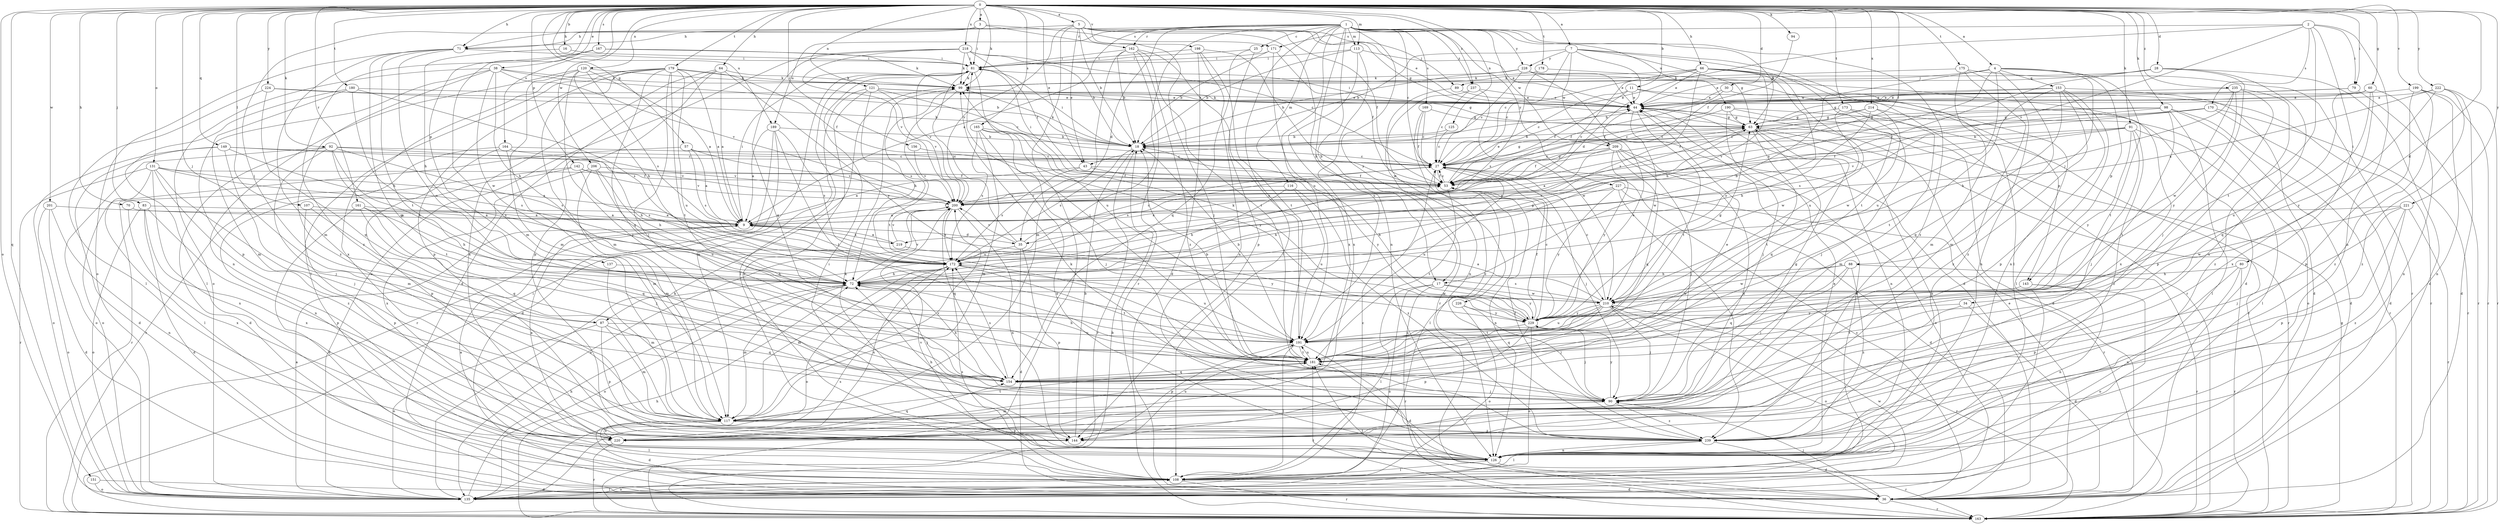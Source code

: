 strict digraph  {
0;
1;
2;
3;
4;
5;
7;
9;
11;
16;
17;
18;
25;
27;
28;
30;
34;
35;
36;
38;
43;
44;
53;
57;
60;
63;
64;
66;
70;
71;
72;
79;
80;
81;
83;
87;
88;
89;
90;
91;
92;
94;
98;
99;
107;
108;
113;
116;
117;
120;
121;
125;
126;
131;
135;
137;
142;
143;
144;
149;
151;
153;
154;
156;
161;
162;
163;
164;
165;
167;
169;
170;
171;
172;
173;
175;
178;
179;
180;
181;
189;
190;
191;
198;
199;
200;
201;
206;
209;
210;
214;
218;
219;
220;
221;
222;
224;
226;
227;
228;
229;
235;
237;
239;
0 -> 3  [label=a];
0 -> 4  [label=a];
0 -> 5  [label=a];
0 -> 7  [label=a];
0 -> 11  [label=b];
0 -> 16  [label=b];
0 -> 28  [label=d];
0 -> 30  [label=d];
0 -> 34  [label=d];
0 -> 38  [label=e];
0 -> 43  [label=e];
0 -> 53  [label=f];
0 -> 57  [label=g];
0 -> 60  [label=g];
0 -> 64  [label=h];
0 -> 66  [label=h];
0 -> 70  [label=h];
0 -> 71  [label=h];
0 -> 79  [label=i];
0 -> 83  [label=j];
0 -> 87  [label=j];
0 -> 91  [label=k];
0 -> 92  [label=k];
0 -> 94  [label=k];
0 -> 98  [label=k];
0 -> 99  [label=k];
0 -> 107  [label=l];
0 -> 113  [label=m];
0 -> 120  [label=n];
0 -> 121  [label=n];
0 -> 125  [label=n];
0 -> 131  [label=o];
0 -> 135  [label=o];
0 -> 137  [label=p];
0 -> 142  [label=p];
0 -> 149  [label=q];
0 -> 151  [label=q];
0 -> 156  [label=r];
0 -> 161  [label=r];
0 -> 164  [label=s];
0 -> 165  [label=s];
0 -> 167  [label=s];
0 -> 173  [label=t];
0 -> 175  [label=t];
0 -> 178  [label=t];
0 -> 179  [label=t];
0 -> 180  [label=t];
0 -> 189  [label=u];
0 -> 198  [label=v];
0 -> 199  [label=v];
0 -> 201  [label=w];
0 -> 206  [label=w];
0 -> 214  [label=x];
0 -> 218  [label=x];
0 -> 221  [label=y];
0 -> 222  [label=y];
0 -> 224  [label=y];
0 -> 235  [label=z];
0 -> 237  [label=z];
1 -> 9  [label=a];
1 -> 17  [label=b];
1 -> 25  [label=c];
1 -> 27  [label=c];
1 -> 35  [label=d];
1 -> 63  [label=g];
1 -> 71  [label=h];
1 -> 87  [label=j];
1 -> 108  [label=l];
1 -> 113  [label=m];
1 -> 116  [label=m];
1 -> 126  [label=n];
1 -> 162  [label=r];
1 -> 169  [label=s];
1 -> 189  [label=u];
1 -> 190  [label=u];
1 -> 191  [label=u];
1 -> 209  [label=w];
1 -> 226  [label=y];
1 -> 227  [label=y];
1 -> 228  [label=y];
1 -> 237  [label=z];
1 -> 239  [label=z];
2 -> 43  [label=e];
2 -> 79  [label=i];
2 -> 80  [label=i];
2 -> 126  [label=n];
2 -> 170  [label=s];
2 -> 171  [label=s];
2 -> 181  [label=t];
2 -> 200  [label=v];
3 -> 71  [label=h];
3 -> 81  [label=i];
3 -> 87  [label=j];
3 -> 162  [label=r];
3 -> 171  [label=s];
4 -> 17  [label=b];
4 -> 88  [label=j];
4 -> 89  [label=j];
4 -> 117  [label=m];
4 -> 143  [label=p];
4 -> 153  [label=q];
4 -> 181  [label=t];
4 -> 191  [label=u];
4 -> 219  [label=x];
5 -> 17  [label=b];
5 -> 18  [label=b];
5 -> 43  [label=e];
5 -> 44  [label=e];
5 -> 53  [label=f];
5 -> 63  [label=g];
5 -> 71  [label=h];
5 -> 89  [label=j];
5 -> 90  [label=j];
5 -> 163  [label=r];
5 -> 200  [label=v];
7 -> 18  [label=b];
7 -> 27  [label=c];
7 -> 35  [label=d];
7 -> 63  [label=g];
7 -> 108  [label=l];
7 -> 181  [label=t];
7 -> 209  [label=w];
7 -> 228  [label=y];
9 -> 35  [label=d];
9 -> 53  [label=f];
9 -> 81  [label=i];
9 -> 219  [label=x];
11 -> 27  [label=c];
11 -> 44  [label=e];
11 -> 53  [label=f];
11 -> 143  [label=p];
11 -> 163  [label=r];
16 -> 72  [label=h];
16 -> 81  [label=i];
17 -> 108  [label=l];
17 -> 135  [label=o];
17 -> 163  [label=r];
17 -> 210  [label=w];
17 -> 229  [label=y];
18 -> 27  [label=c];
18 -> 81  [label=i];
18 -> 99  [label=k];
18 -> 163  [label=r];
18 -> 172  [label=s];
25 -> 81  [label=i];
25 -> 144  [label=p];
25 -> 154  [label=q];
27 -> 53  [label=f];
27 -> 63  [label=g];
27 -> 90  [label=j];
27 -> 108  [label=l];
27 -> 172  [label=s];
27 -> 191  [label=u];
28 -> 36  [label=d];
28 -> 44  [label=e];
28 -> 90  [label=j];
28 -> 99  [label=k];
28 -> 200  [label=v];
28 -> 220  [label=x];
30 -> 44  [label=e];
30 -> 53  [label=f];
30 -> 220  [label=x];
34 -> 36  [label=d];
34 -> 181  [label=t];
34 -> 229  [label=y];
35 -> 27  [label=c];
35 -> 36  [label=d];
35 -> 81  [label=i];
35 -> 144  [label=p];
35 -> 172  [label=s];
35 -> 200  [label=v];
36 -> 27  [label=c];
36 -> 44  [label=e];
36 -> 90  [label=j];
36 -> 163  [label=r];
36 -> 181  [label=t];
38 -> 18  [label=b];
38 -> 72  [label=h];
38 -> 99  [label=k];
38 -> 135  [label=o];
38 -> 144  [label=p];
38 -> 200  [label=v];
38 -> 210  [label=w];
38 -> 239  [label=z];
43 -> 9  [label=a];
43 -> 53  [label=f];
43 -> 172  [label=s];
43 -> 229  [label=y];
44 -> 63  [label=g];
44 -> 81  [label=i];
44 -> 99  [label=k];
44 -> 126  [label=n];
44 -> 181  [label=t];
44 -> 210  [label=w];
53 -> 27  [label=c];
53 -> 44  [label=e];
53 -> 63  [label=g];
53 -> 81  [label=i];
53 -> 126  [label=n];
53 -> 181  [label=t];
53 -> 200  [label=v];
57 -> 9  [label=a];
57 -> 27  [label=c];
57 -> 135  [label=o];
57 -> 172  [label=s];
57 -> 200  [label=v];
60 -> 44  [label=e];
60 -> 63  [label=g];
60 -> 126  [label=n];
60 -> 154  [label=q];
60 -> 191  [label=u];
60 -> 220  [label=x];
63 -> 18  [label=b];
63 -> 126  [label=n];
63 -> 154  [label=q];
63 -> 163  [label=r];
63 -> 172  [label=s];
63 -> 181  [label=t];
64 -> 9  [label=a];
64 -> 36  [label=d];
64 -> 99  [label=k];
64 -> 144  [label=p];
64 -> 220  [label=x];
64 -> 229  [label=y];
66 -> 27  [label=c];
66 -> 44  [label=e];
66 -> 72  [label=h];
66 -> 99  [label=k];
66 -> 126  [label=n];
66 -> 172  [label=s];
66 -> 191  [label=u];
66 -> 200  [label=v];
66 -> 229  [label=y];
70 -> 9  [label=a];
70 -> 220  [label=x];
71 -> 81  [label=i];
71 -> 117  [label=m];
71 -> 135  [label=o];
71 -> 154  [label=q];
71 -> 181  [label=t];
71 -> 191  [label=u];
72 -> 63  [label=g];
72 -> 90  [label=j];
72 -> 117  [label=m];
72 -> 135  [label=o];
72 -> 200  [label=v];
72 -> 210  [label=w];
79 -> 18  [label=b];
79 -> 44  [label=e];
79 -> 163  [label=r];
80 -> 72  [label=h];
80 -> 126  [label=n];
80 -> 144  [label=p];
80 -> 163  [label=r];
81 -> 99  [label=k];
81 -> 108  [label=l];
81 -> 191  [label=u];
81 -> 200  [label=v];
83 -> 9  [label=a];
83 -> 36  [label=d];
83 -> 135  [label=o];
83 -> 144  [label=p];
83 -> 220  [label=x];
87 -> 117  [label=m];
87 -> 135  [label=o];
87 -> 144  [label=p];
87 -> 154  [label=q];
87 -> 191  [label=u];
88 -> 72  [label=h];
88 -> 90  [label=j];
88 -> 154  [label=q];
88 -> 163  [label=r];
88 -> 210  [label=w];
88 -> 239  [label=z];
89 -> 44  [label=e];
89 -> 163  [label=r];
90 -> 63  [label=g];
90 -> 117  [label=m];
90 -> 229  [label=y];
90 -> 239  [label=z];
91 -> 18  [label=b];
91 -> 53  [label=f];
91 -> 90  [label=j];
91 -> 108  [label=l];
91 -> 200  [label=v];
91 -> 229  [label=y];
91 -> 239  [label=z];
92 -> 27  [label=c];
92 -> 36  [label=d];
92 -> 72  [label=h];
92 -> 117  [label=m];
92 -> 135  [label=o];
92 -> 172  [label=s];
92 -> 181  [label=t];
92 -> 200  [label=v];
94 -> 53  [label=f];
98 -> 27  [label=c];
98 -> 36  [label=d];
98 -> 63  [label=g];
98 -> 108  [label=l];
98 -> 163  [label=r];
98 -> 181  [label=t];
98 -> 200  [label=v];
99 -> 44  [label=e];
99 -> 72  [label=h];
99 -> 181  [label=t];
107 -> 9  [label=a];
107 -> 144  [label=p];
107 -> 154  [label=q];
108 -> 9  [label=a];
108 -> 27  [label=c];
108 -> 36  [label=d];
108 -> 44  [label=e];
108 -> 135  [label=o];
108 -> 163  [label=r];
108 -> 172  [label=s];
108 -> 200  [label=v];
113 -> 18  [label=b];
113 -> 44  [label=e];
113 -> 81  [label=i];
113 -> 191  [label=u];
113 -> 220  [label=x];
116 -> 72  [label=h];
116 -> 191  [label=u];
116 -> 200  [label=v];
116 -> 239  [label=z];
117 -> 36  [label=d];
117 -> 108  [label=l];
117 -> 144  [label=p];
117 -> 181  [label=t];
117 -> 200  [label=v];
117 -> 220  [label=x];
117 -> 239  [label=z];
120 -> 9  [label=a];
120 -> 72  [label=h];
120 -> 90  [label=j];
120 -> 99  [label=k];
120 -> 117  [label=m];
120 -> 126  [label=n];
120 -> 172  [label=s];
121 -> 27  [label=c];
121 -> 44  [label=e];
121 -> 63  [label=g];
121 -> 117  [label=m];
121 -> 126  [label=n];
121 -> 172  [label=s];
121 -> 200  [label=v];
125 -> 18  [label=b];
125 -> 27  [label=c];
126 -> 44  [label=e];
126 -> 81  [label=i];
126 -> 99  [label=k];
126 -> 108  [label=l];
126 -> 163  [label=r];
126 -> 181  [label=t];
131 -> 9  [label=a];
131 -> 53  [label=f];
131 -> 90  [label=j];
131 -> 108  [label=l];
131 -> 163  [label=r];
131 -> 172  [label=s];
131 -> 220  [label=x];
131 -> 239  [label=z];
135 -> 9  [label=a];
135 -> 72  [label=h];
135 -> 99  [label=k];
135 -> 108  [label=l];
135 -> 172  [label=s];
135 -> 210  [label=w];
137 -> 72  [label=h];
137 -> 117  [label=m];
142 -> 53  [label=f];
142 -> 126  [label=n];
142 -> 163  [label=r];
142 -> 172  [label=s];
142 -> 200  [label=v];
143 -> 126  [label=n];
143 -> 135  [label=o];
143 -> 210  [label=w];
144 -> 18  [label=b];
144 -> 72  [label=h];
144 -> 191  [label=u];
149 -> 27  [label=c];
149 -> 36  [label=d];
149 -> 90  [label=j];
149 -> 135  [label=o];
149 -> 172  [label=s];
149 -> 200  [label=v];
151 -> 36  [label=d];
151 -> 135  [label=o];
153 -> 36  [label=d];
153 -> 44  [label=e];
153 -> 53  [label=f];
153 -> 108  [label=l];
153 -> 144  [label=p];
153 -> 154  [label=q];
153 -> 181  [label=t];
153 -> 220  [label=x];
154 -> 44  [label=e];
154 -> 72  [label=h];
154 -> 90  [label=j];
154 -> 172  [label=s];
156 -> 27  [label=c];
156 -> 200  [label=v];
161 -> 9  [label=a];
161 -> 36  [label=d];
161 -> 72  [label=h];
161 -> 90  [label=j];
161 -> 154  [label=q];
162 -> 18  [label=b];
162 -> 81  [label=i];
162 -> 117  [label=m];
162 -> 163  [label=r];
162 -> 181  [label=t];
162 -> 191  [label=u];
162 -> 239  [label=z];
163 -> 18  [label=b];
163 -> 63  [label=g];
163 -> 72  [label=h];
163 -> 81  [label=i];
163 -> 181  [label=t];
164 -> 27  [label=c];
164 -> 72  [label=h];
164 -> 117  [label=m];
164 -> 144  [label=p];
164 -> 163  [label=r];
165 -> 18  [label=b];
165 -> 90  [label=j];
165 -> 117  [label=m];
165 -> 126  [label=n];
165 -> 172  [label=s];
165 -> 229  [label=y];
167 -> 81  [label=i];
167 -> 99  [label=k];
167 -> 117  [label=m];
167 -> 239  [label=z];
169 -> 27  [label=c];
169 -> 53  [label=f];
169 -> 63  [label=g];
169 -> 239  [label=z];
170 -> 27  [label=c];
170 -> 36  [label=d];
170 -> 63  [label=g];
170 -> 163  [label=r];
170 -> 172  [label=s];
171 -> 18  [label=b];
171 -> 53  [label=f];
171 -> 81  [label=i];
171 -> 220  [label=x];
172 -> 72  [label=h];
172 -> 117  [label=m];
172 -> 135  [label=o];
172 -> 181  [label=t];
172 -> 191  [label=u];
172 -> 220  [label=x];
173 -> 63  [label=g];
173 -> 90  [label=j];
173 -> 117  [label=m];
173 -> 210  [label=w];
175 -> 99  [label=k];
175 -> 117  [label=m];
175 -> 126  [label=n];
175 -> 163  [label=r];
175 -> 239  [label=z];
178 -> 36  [label=d];
178 -> 99  [label=k];
178 -> 172  [label=s];
179 -> 9  [label=a];
179 -> 53  [label=f];
179 -> 90  [label=j];
179 -> 99  [label=k];
179 -> 108  [label=l];
179 -> 117  [label=m];
179 -> 144  [label=p];
179 -> 154  [label=q];
179 -> 181  [label=t];
179 -> 191  [label=u];
179 -> 220  [label=x];
180 -> 44  [label=e];
180 -> 72  [label=h];
180 -> 108  [label=l];
180 -> 117  [label=m];
180 -> 172  [label=s];
181 -> 18  [label=b];
181 -> 72  [label=h];
181 -> 81  [label=i];
181 -> 154  [label=q];
181 -> 191  [label=u];
189 -> 9  [label=a];
189 -> 18  [label=b];
189 -> 36  [label=d];
189 -> 163  [label=r];
189 -> 172  [label=s];
189 -> 181  [label=t];
190 -> 27  [label=c];
190 -> 36  [label=d];
190 -> 63  [label=g];
190 -> 90  [label=j];
190 -> 163  [label=r];
191 -> 18  [label=b];
191 -> 36  [label=d];
191 -> 108  [label=l];
191 -> 144  [label=p];
191 -> 181  [label=t];
198 -> 36  [label=d];
198 -> 81  [label=i];
198 -> 126  [label=n];
198 -> 181  [label=t];
198 -> 210  [label=w];
199 -> 44  [label=e];
199 -> 126  [label=n];
199 -> 144  [label=p];
199 -> 163  [label=r];
199 -> 239  [label=z];
200 -> 9  [label=a];
200 -> 126  [label=n];
200 -> 135  [label=o];
200 -> 154  [label=q];
200 -> 172  [label=s];
201 -> 9  [label=a];
201 -> 36  [label=d];
201 -> 126  [label=n];
201 -> 135  [label=o];
206 -> 53  [label=f];
206 -> 72  [label=h];
206 -> 117  [label=m];
206 -> 191  [label=u];
206 -> 220  [label=x];
209 -> 9  [label=a];
209 -> 27  [label=c];
209 -> 53  [label=f];
209 -> 90  [label=j];
209 -> 135  [label=o];
209 -> 154  [label=q];
209 -> 220  [label=x];
209 -> 229  [label=y];
210 -> 9  [label=a];
210 -> 27  [label=c];
210 -> 63  [label=g];
210 -> 90  [label=j];
210 -> 135  [label=o];
210 -> 154  [label=q];
210 -> 163  [label=r];
210 -> 172  [label=s];
210 -> 181  [label=t];
210 -> 191  [label=u];
210 -> 229  [label=y];
214 -> 53  [label=f];
214 -> 63  [label=g];
214 -> 72  [label=h];
214 -> 135  [label=o];
214 -> 210  [label=w];
218 -> 18  [label=b];
218 -> 27  [label=c];
218 -> 53  [label=f];
218 -> 81  [label=i];
218 -> 99  [label=k];
218 -> 135  [label=o];
218 -> 154  [label=q];
218 -> 200  [label=v];
219 -> 9  [label=a];
219 -> 200  [label=v];
219 -> 229  [label=y];
220 -> 9  [label=a];
220 -> 154  [label=q];
220 -> 163  [label=r];
221 -> 9  [label=a];
221 -> 90  [label=j];
221 -> 144  [label=p];
221 -> 163  [label=r];
221 -> 210  [label=w];
221 -> 239  [label=z];
222 -> 9  [label=a];
222 -> 36  [label=d];
222 -> 44  [label=e];
222 -> 163  [label=r];
222 -> 229  [label=y];
222 -> 239  [label=z];
224 -> 18  [label=b];
224 -> 44  [label=e];
224 -> 108  [label=l];
224 -> 154  [label=q];
226 -> 90  [label=j];
226 -> 135  [label=o];
226 -> 229  [label=y];
227 -> 36  [label=d];
227 -> 72  [label=h];
227 -> 163  [label=r];
227 -> 200  [label=v];
227 -> 229  [label=y];
227 -> 239  [label=z];
228 -> 18  [label=b];
228 -> 27  [label=c];
228 -> 36  [label=d];
228 -> 44  [label=e];
228 -> 99  [label=k];
228 -> 163  [label=r];
229 -> 18  [label=b];
229 -> 27  [label=c];
229 -> 44  [label=e];
229 -> 53  [label=f];
229 -> 90  [label=j];
229 -> 99  [label=k];
229 -> 135  [label=o];
229 -> 144  [label=p];
229 -> 191  [label=u];
235 -> 44  [label=e];
235 -> 72  [label=h];
235 -> 144  [label=p];
235 -> 210  [label=w];
235 -> 229  [label=y];
235 -> 239  [label=z];
237 -> 27  [label=c];
237 -> 44  [label=e];
237 -> 126  [label=n];
237 -> 210  [label=w];
239 -> 36  [label=d];
239 -> 53  [label=f];
239 -> 99  [label=k];
239 -> 108  [label=l];
239 -> 126  [label=n];
}
